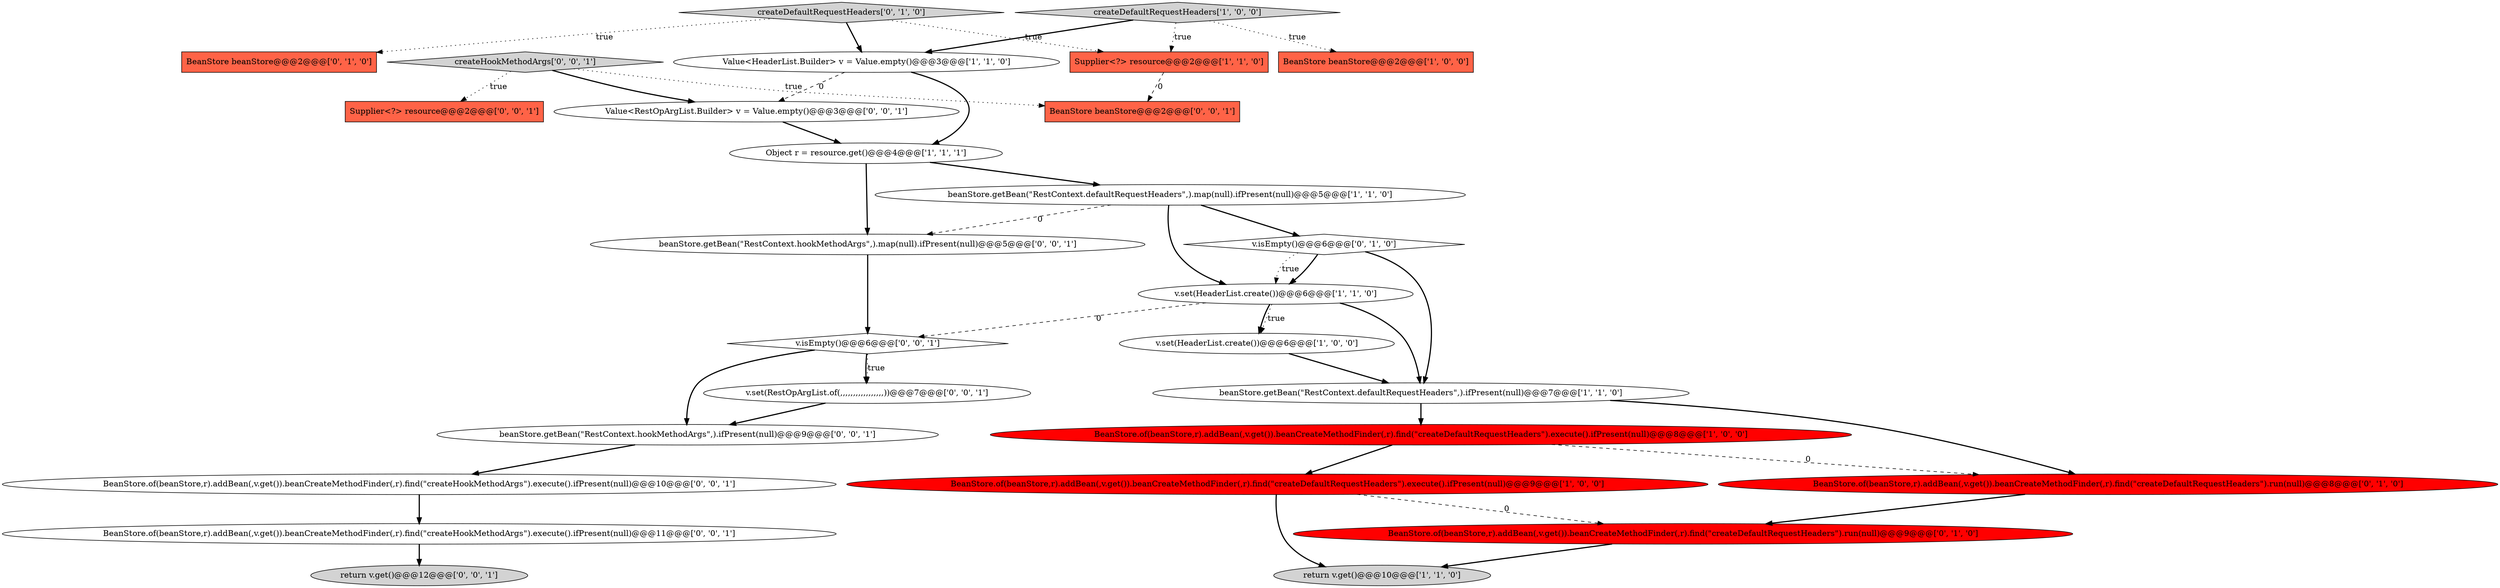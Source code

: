 digraph {
17 [style = filled, label = "createHookMethodArgs['0', '0', '1']", fillcolor = lightgray, shape = diamond image = "AAA0AAABBB3BBB"];
21 [style = filled, label = "v.isEmpty()@@@6@@@['0', '0', '1']", fillcolor = white, shape = diamond image = "AAA0AAABBB3BBB"];
0 [style = filled, label = "Value<HeaderList.Builder> v = Value.empty()@@@3@@@['1', '1', '0']", fillcolor = white, shape = ellipse image = "AAA0AAABBB1BBB"];
3 [style = filled, label = "BeanStore beanStore@@@2@@@['1', '0', '0']", fillcolor = tomato, shape = box image = "AAA0AAABBB1BBB"];
22 [style = filled, label = "BeanStore.of(beanStore,r).addBean(,v.get()).beanCreateMethodFinder(,r).find(\"createHookMethodArgs\").execute().ifPresent(null)@@@11@@@['0', '0', '1']", fillcolor = white, shape = ellipse image = "AAA0AAABBB3BBB"];
15 [style = filled, label = "createDefaultRequestHeaders['0', '1', '0']", fillcolor = lightgray, shape = diamond image = "AAA0AAABBB2BBB"];
18 [style = filled, label = "Supplier<?> resource@@@2@@@['0', '0', '1']", fillcolor = tomato, shape = box image = "AAA0AAABBB3BBB"];
9 [style = filled, label = "v.set(HeaderList.create())@@@6@@@['1', '1', '0']", fillcolor = white, shape = ellipse image = "AAA0AAABBB1BBB"];
19 [style = filled, label = "BeanStore.of(beanStore,r).addBean(,v.get()).beanCreateMethodFinder(,r).find(\"createHookMethodArgs\").execute().ifPresent(null)@@@10@@@['0', '0', '1']", fillcolor = white, shape = ellipse image = "AAA0AAABBB3BBB"];
12 [style = filled, label = "BeanStore beanStore@@@2@@@['0', '1', '0']", fillcolor = tomato, shape = box image = "AAA0AAABBB2BBB"];
26 [style = filled, label = "beanStore.getBean(\"RestContext.hookMethodArgs\",).map(null).ifPresent(null)@@@5@@@['0', '0', '1']", fillcolor = white, shape = ellipse image = "AAA0AAABBB3BBB"];
5 [style = filled, label = "beanStore.getBean(\"RestContext.defaultRequestHeaders\",).ifPresent(null)@@@7@@@['1', '1', '0']", fillcolor = white, shape = ellipse image = "AAA0AAABBB1BBB"];
20 [style = filled, label = "return v.get()@@@12@@@['0', '0', '1']", fillcolor = lightgray, shape = ellipse image = "AAA0AAABBB3BBB"];
24 [style = filled, label = "v.set(RestOpArgList.of(,,,,,,,,,,,,,,,,,))@@@7@@@['0', '0', '1']", fillcolor = white, shape = ellipse image = "AAA0AAABBB3BBB"];
13 [style = filled, label = "v.isEmpty()@@@6@@@['0', '1', '0']", fillcolor = white, shape = diamond image = "AAA0AAABBB2BBB"];
8 [style = filled, label = "beanStore.getBean(\"RestContext.defaultRequestHeaders\",).map(null).ifPresent(null)@@@5@@@['1', '1', '0']", fillcolor = white, shape = ellipse image = "AAA0AAABBB1BBB"];
1 [style = filled, label = "BeanStore.of(beanStore,r).addBean(,v.get()).beanCreateMethodFinder(,r).find(\"createDefaultRequestHeaders\").execute().ifPresent(null)@@@8@@@['1', '0', '0']", fillcolor = red, shape = ellipse image = "AAA1AAABBB1BBB"];
11 [style = filled, label = "Supplier<?> resource@@@2@@@['1', '1', '0']", fillcolor = tomato, shape = box image = "AAA0AAABBB1BBB"];
10 [style = filled, label = "return v.get()@@@10@@@['1', '1', '0']", fillcolor = lightgray, shape = ellipse image = "AAA0AAABBB1BBB"];
27 [style = filled, label = "beanStore.getBean(\"RestContext.hookMethodArgs\",).ifPresent(null)@@@9@@@['0', '0', '1']", fillcolor = white, shape = ellipse image = "AAA0AAABBB3BBB"];
7 [style = filled, label = "createDefaultRequestHeaders['1', '0', '0']", fillcolor = lightgray, shape = diamond image = "AAA0AAABBB1BBB"];
16 [style = filled, label = "BeanStore.of(beanStore,r).addBean(,v.get()).beanCreateMethodFinder(,r).find(\"createDefaultRequestHeaders\").run(null)@@@8@@@['0', '1', '0']", fillcolor = red, shape = ellipse image = "AAA1AAABBB2BBB"];
4 [style = filled, label = "v.set(HeaderList.create())@@@6@@@['1', '0', '0']", fillcolor = white, shape = ellipse image = "AAA0AAABBB1BBB"];
2 [style = filled, label = "BeanStore.of(beanStore,r).addBean(,v.get()).beanCreateMethodFinder(,r).find(\"createDefaultRequestHeaders\").execute().ifPresent(null)@@@9@@@['1', '0', '0']", fillcolor = red, shape = ellipse image = "AAA1AAABBB1BBB"];
23 [style = filled, label = "Value<RestOpArgList.Builder> v = Value.empty()@@@3@@@['0', '0', '1']", fillcolor = white, shape = ellipse image = "AAA0AAABBB3BBB"];
6 [style = filled, label = "Object r = resource.get()@@@4@@@['1', '1', '1']", fillcolor = white, shape = ellipse image = "AAA0AAABBB1BBB"];
14 [style = filled, label = "BeanStore.of(beanStore,r).addBean(,v.get()).beanCreateMethodFinder(,r).find(\"createDefaultRequestHeaders\").run(null)@@@9@@@['0', '1', '0']", fillcolor = red, shape = ellipse image = "AAA1AAABBB2BBB"];
25 [style = filled, label = "BeanStore beanStore@@@2@@@['0', '0', '1']", fillcolor = tomato, shape = box image = "AAA0AAABBB3BBB"];
6->26 [style = bold, label=""];
17->18 [style = dotted, label="true"];
21->27 [style = bold, label=""];
0->6 [style = bold, label=""];
0->23 [style = dashed, label="0"];
9->4 [style = bold, label=""];
14->10 [style = bold, label=""];
7->0 [style = bold, label=""];
21->24 [style = bold, label=""];
2->10 [style = bold, label=""];
17->23 [style = bold, label=""];
26->21 [style = bold, label=""];
5->16 [style = bold, label=""];
5->1 [style = bold, label=""];
17->25 [style = dotted, label="true"];
7->11 [style = dotted, label="true"];
21->24 [style = dotted, label="true"];
22->20 [style = bold, label=""];
2->14 [style = dashed, label="0"];
7->3 [style = dotted, label="true"];
9->21 [style = dashed, label="0"];
1->16 [style = dashed, label="0"];
23->6 [style = bold, label=""];
15->0 [style = bold, label=""];
6->8 [style = bold, label=""];
8->9 [style = bold, label=""];
15->11 [style = dotted, label="true"];
13->5 [style = bold, label=""];
9->5 [style = bold, label=""];
9->4 [style = dotted, label="true"];
15->12 [style = dotted, label="true"];
16->14 [style = bold, label=""];
11->25 [style = dashed, label="0"];
1->2 [style = bold, label=""];
27->19 [style = bold, label=""];
13->9 [style = bold, label=""];
19->22 [style = bold, label=""];
4->5 [style = bold, label=""];
24->27 [style = bold, label=""];
8->13 [style = bold, label=""];
8->26 [style = dashed, label="0"];
13->9 [style = dotted, label="true"];
}
